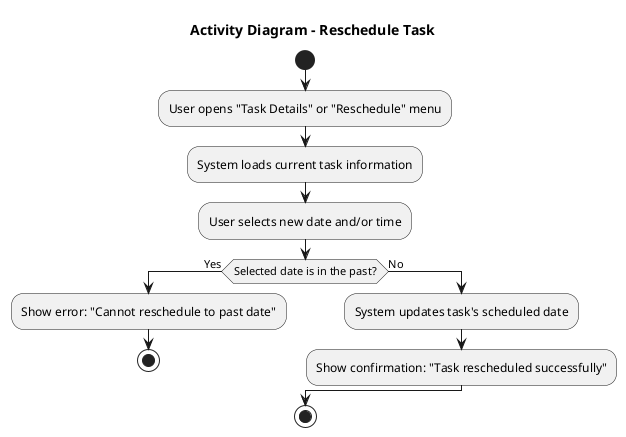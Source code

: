 @startuml
title Activity Diagram - Reschedule Task
start

:User opens "Task Details" or "Reschedule" menu;

:System loads current task information;

:User selects new date and/or time;

if (Selected date is in the past?) then (Yes)
    :Show error: "Cannot reschedule to past date";
    stop
else (No)
    :System updates task's scheduled date;
    :Show confirmation: "Task rescheduled successfully";
endif

stop
@enduml
